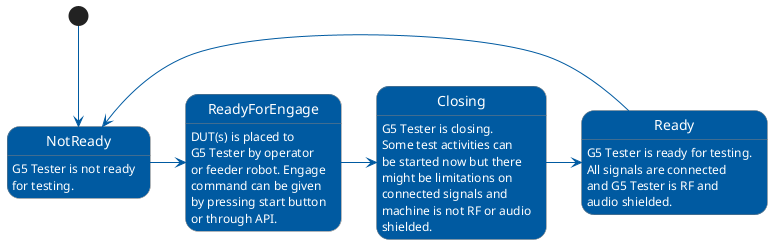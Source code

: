 @startuml
skinparam state {
  StartColor #005aa1
  EndColor Red
  BackgroundColor #005aa1
  BackgroundColor<<Warning>> Olive
  BorderColor Gray
  FontName Apex
  AttributeFontColor White
  FontColor White
  ArrowColor #005aa1
}

[*] --> NotReady
NotReady -> ReadyForEngage
ReadyForEngage -> Closing
Closing -> Ready
Ready -> NotReady

Ready: G5 Tester is ready for testing.
Ready: All signals are connected
Ready: and G5 Tester is RF and
Ready: audio shielded.

Closing: G5 Tester is closing.
Closing: Some test activities can
Closing: be started now but there
Closing: might be limitations on
Closing: connected signals and
Closing: machine is not RF or audio
Closing: shielded.

ReadyForEngage: DUT(s) is placed to
ReadyForEngage: G5 Tester by operator
ReadyForEngage: or feeder robot. Engage
ReadyForEngage: command can be given
ReadyForEngage: by pressing start button
ReadyForEngage: or through API.

NotReady: G5 Tester is not ready
NotReady: for testing.
@enduml